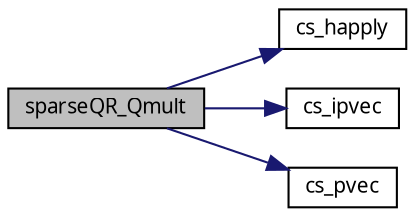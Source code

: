 digraph G
{
  edge [fontname="FreeSans.ttf",fontsize=10,labelfontname="FreeSans.ttf",labelfontsize=10];
  node [fontname="FreeSans.ttf",fontsize=10,shape=record];
  rankdir=LR;
  Node1 [label="sparseQR_Qmult",height=0.2,width=0.4,color="black", fillcolor="grey75", style="filled" fontcolor="black"];
  Node1 -> Node2 [color="midnightblue",fontsize=10,style="solid",fontname="FreeSans.ttf"];
  Node2 [label="cs_happly",height=0.2,width=0.4,color="black", fillcolor="white", style="filled",URL="$cs_8c.html#27050a31d36046e833b7763fe8ef62ce"];
  Node1 -> Node3 [color="midnightblue",fontsize=10,style="solid",fontname="FreeSans.ttf"];
  Node3 [label="cs_ipvec",height=0.2,width=0.4,color="black", fillcolor="white", style="filled",URL="$cs_8c.html#1d7df434402e7553c34dbd59fd040159"];
  Node1 -> Node4 [color="midnightblue",fontsize=10,style="solid",fontname="FreeSans.ttf"];
  Node4 [label="cs_pvec",height=0.2,width=0.4,color="black", fillcolor="white", style="filled",URL="$cs_8c.html#d854f5cf7572128900a5acb1a7c87754"];
}
